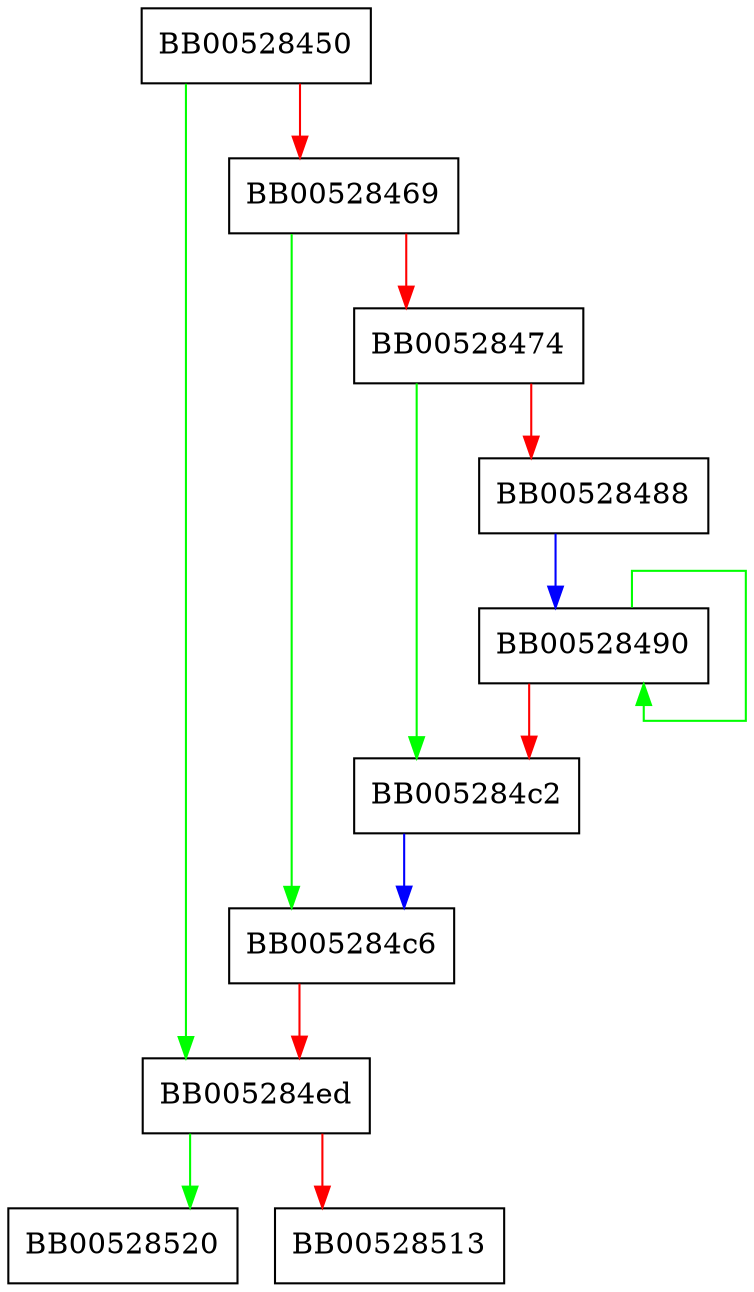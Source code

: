 digraph async_delete_thread_state {
  node [shape="box"];
  graph [splines=ortho];
  BB00528450 -> BB005284ed [color="green"];
  BB00528450 -> BB00528469 [color="red"];
  BB00528469 -> BB005284c6 [color="green"];
  BB00528469 -> BB00528474 [color="red"];
  BB00528474 -> BB005284c2 [color="green"];
  BB00528474 -> BB00528488 [color="red"];
  BB00528488 -> BB00528490 [color="blue"];
  BB00528490 -> BB00528490 [color="green"];
  BB00528490 -> BB005284c2 [color="red"];
  BB005284c2 -> BB005284c6 [color="blue"];
  BB005284c6 -> BB005284ed [color="red"];
  BB005284ed -> BB00528520 [color="green"];
  BB005284ed -> BB00528513 [color="red"];
}